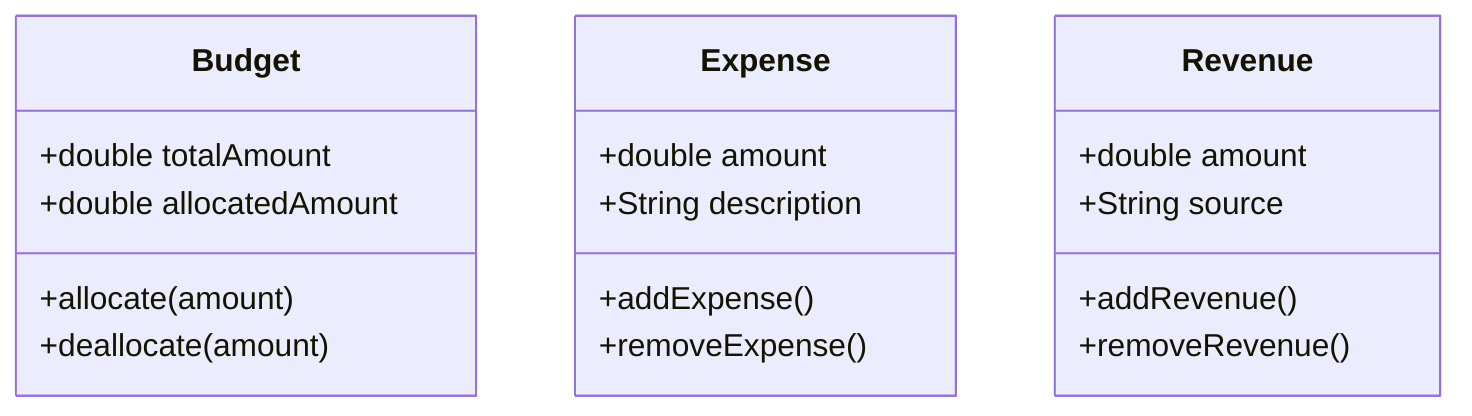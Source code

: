 classDiagram
    class Budget {
        +double totalAmount
        +double allocatedAmount
        +allocate(amount)
        +deallocate(amount)
    }

    class Expense {
        +double amount
        +String description
        +addExpense()
        +removeExpense()
    }

    class Revenue {
        +double amount
        +String source
        +addRevenue()
        +removeRevenue()
    }